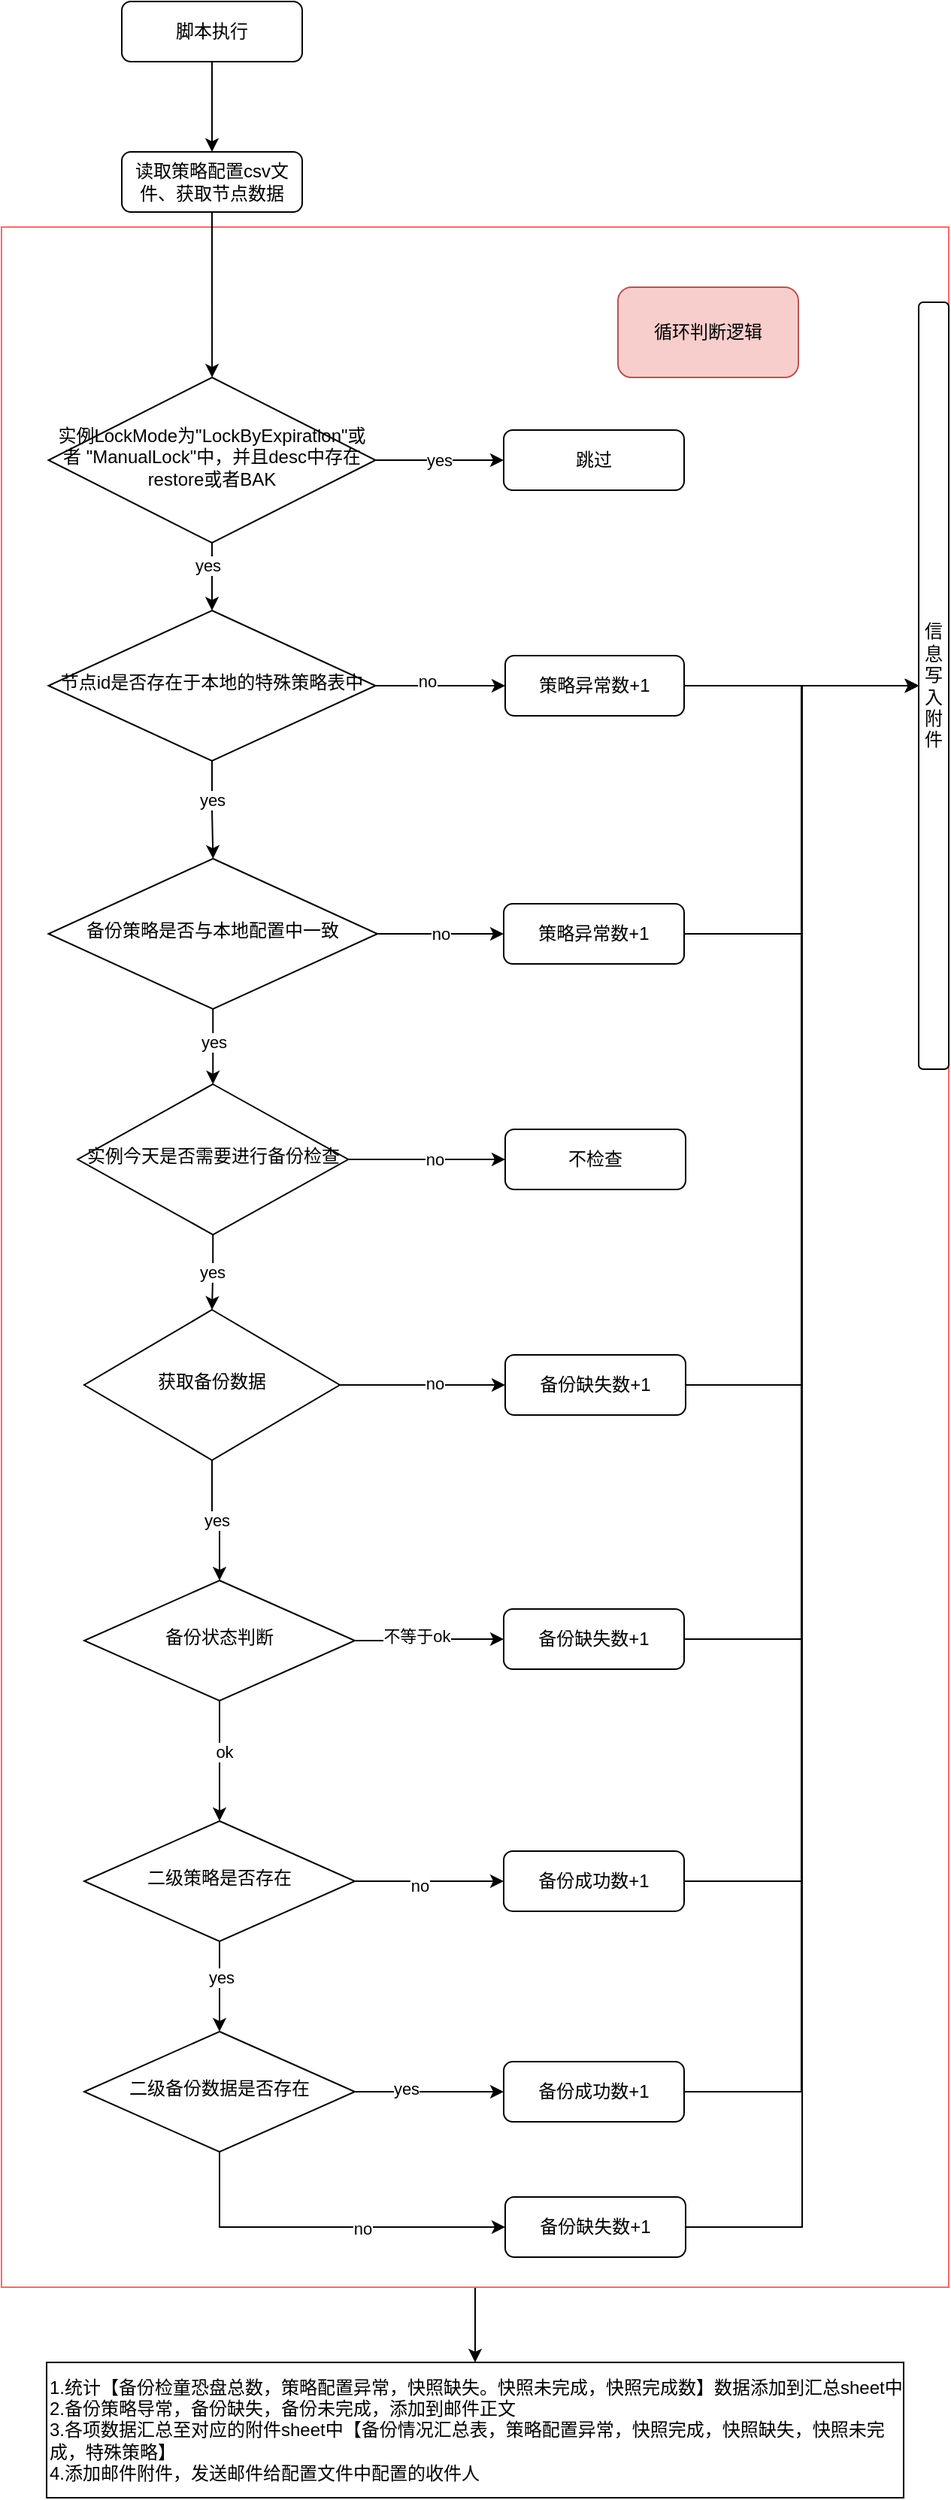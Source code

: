 <mxfile version="24.7.17">
  <diagram id="C5RBs43oDa-KdzZeNtuy" name="Page-1">
    <mxGraphModel dx="1026" dy="614" grid="1" gridSize="10" guides="1" tooltips="1" connect="1" arrows="1" fold="1" page="1" pageScale="1" pageWidth="827" pageHeight="1169" math="0" shadow="0">
      <root>
        <mxCell id="WIyWlLk6GJQsqaUBKTNV-0" />
        <mxCell id="WIyWlLk6GJQsqaUBKTNV-1" parent="WIyWlLk6GJQsqaUBKTNV-0" />
        <mxCell id="ji-AY086nkE0llclrPv6-63" style="edgeStyle=orthogonalEdgeStyle;rounded=0;orthogonalLoop=1;jettySize=auto;html=1;" parent="WIyWlLk6GJQsqaUBKTNV-1" source="ji-AY086nkE0llclrPv6-61" target="ji-AY086nkE0llclrPv6-60" edge="1">
          <mxGeometry relative="1" as="geometry" />
        </mxCell>
        <mxCell id="ji-AY086nkE0llclrPv6-61" value="" style="rounded=0;whiteSpace=wrap;html=1;textOpacity=1;labelBorderColor=#FF6666;labelBackgroundColor=#FF6666;strokeColor=#FF6666;" parent="WIyWlLk6GJQsqaUBKTNV-1" vertex="1">
          <mxGeometry x="80" y="230" width="630" height="1370" as="geometry" />
        </mxCell>
        <mxCell id="ji-AY086nkE0llclrPv6-3" value="" style="edgeStyle=orthogonalEdgeStyle;rounded=0;orthogonalLoop=1;jettySize=auto;html=1;" parent="WIyWlLk6GJQsqaUBKTNV-1" source="WIyWlLk6GJQsqaUBKTNV-3" target="ji-AY086nkE0llclrPv6-1" edge="1">
          <mxGeometry relative="1" as="geometry" />
        </mxCell>
        <mxCell id="WIyWlLk6GJQsqaUBKTNV-3" value="脚本执行" style="rounded=1;whiteSpace=wrap;html=1;fontSize=12;glass=0;strokeWidth=1;shadow=0;" parent="WIyWlLk6GJQsqaUBKTNV-1" vertex="1">
          <mxGeometry x="160" y="80" width="120" height="40" as="geometry" />
        </mxCell>
        <mxCell id="ji-AY086nkE0llclrPv6-5" value="" style="edgeStyle=orthogonalEdgeStyle;rounded=0;orthogonalLoop=1;jettySize=auto;html=1;" parent="WIyWlLk6GJQsqaUBKTNV-1" source="ji-AY086nkE0llclrPv6-1" target="ji-AY086nkE0llclrPv6-4" edge="1">
          <mxGeometry relative="1" as="geometry" />
        </mxCell>
        <mxCell id="ji-AY086nkE0llclrPv6-1" value="读取策略配置csv文件、获取节点数据" style="rounded=1;whiteSpace=wrap;html=1;fontSize=12;glass=0;strokeWidth=1;shadow=0;" parent="WIyWlLk6GJQsqaUBKTNV-1" vertex="1">
          <mxGeometry x="160" y="180" width="120" height="40" as="geometry" />
        </mxCell>
        <mxCell id="ji-AY086nkE0llclrPv6-7" value="yes" style="edgeStyle=orthogonalEdgeStyle;rounded=0;orthogonalLoop=1;jettySize=auto;html=1;exitX=1;exitY=0.5;exitDx=0;exitDy=0;" parent="WIyWlLk6GJQsqaUBKTNV-1" source="ji-AY086nkE0llclrPv6-4" target="ji-AY086nkE0llclrPv6-6" edge="1">
          <mxGeometry relative="1" as="geometry" />
        </mxCell>
        <mxCell id="ji-AY086nkE0llclrPv6-9" value="" style="edgeStyle=orthogonalEdgeStyle;rounded=0;orthogonalLoop=1;jettySize=auto;html=1;" parent="WIyWlLk6GJQsqaUBKTNV-1" source="ji-AY086nkE0llclrPv6-4" target="ji-AY086nkE0llclrPv6-8" edge="1">
          <mxGeometry relative="1" as="geometry" />
        </mxCell>
        <mxCell id="ji-AY086nkE0llclrPv6-28" value="yes" style="edgeLabel;html=1;align=center;verticalAlign=middle;resizable=0;points=[];" parent="ji-AY086nkE0llclrPv6-9" vertex="1" connectable="0">
          <mxGeometry x="-0.333" y="-3" relative="1" as="geometry">
            <mxPoint as="offset" />
          </mxGeometry>
        </mxCell>
        <mxCell id="ji-AY086nkE0llclrPv6-4" value="实例LockMode为&quot;LockByExpiration&quot;或者 &quot;ManualLock&quot;中，并且desc中存在restore或者BAK" style="rhombus;whiteSpace=wrap;html=1;shadow=0;fontFamily=Helvetica;fontSize=12;align=center;strokeWidth=1;spacing=6;spacingTop=-4;" parent="WIyWlLk6GJQsqaUBKTNV-1" vertex="1">
          <mxGeometry x="111.25" y="330" width="217.5" height="110" as="geometry" />
        </mxCell>
        <mxCell id="ji-AY086nkE0llclrPv6-6" value="跳过" style="rounded=1;whiteSpace=wrap;html=1;fontSize=12;glass=0;strokeWidth=1;shadow=0;" parent="WIyWlLk6GJQsqaUBKTNV-1" vertex="1">
          <mxGeometry x="414" y="365" width="120" height="40" as="geometry" />
        </mxCell>
        <mxCell id="ji-AY086nkE0llclrPv6-11" value="" style="edgeStyle=orthogonalEdgeStyle;rounded=0;orthogonalLoop=1;jettySize=auto;html=1;" parent="WIyWlLk6GJQsqaUBKTNV-1" source="ji-AY086nkE0llclrPv6-8" target="ji-AY086nkE0llclrPv6-10" edge="1">
          <mxGeometry relative="1" as="geometry" />
        </mxCell>
        <mxCell id="ji-AY086nkE0llclrPv6-12" value="no" style="edgeLabel;html=1;align=center;verticalAlign=middle;resizable=0;points=[];" parent="ji-AY086nkE0llclrPv6-11" vertex="1" connectable="0">
          <mxGeometry x="-0.22" y="3" relative="1" as="geometry">
            <mxPoint as="offset" />
          </mxGeometry>
        </mxCell>
        <mxCell id="ji-AY086nkE0llclrPv6-17" style="edgeStyle=orthogonalEdgeStyle;rounded=0;orthogonalLoop=1;jettySize=auto;html=1;exitX=0.5;exitY=1;exitDx=0;exitDy=0;" parent="WIyWlLk6GJQsqaUBKTNV-1" source="ji-AY086nkE0llclrPv6-8" target="ji-AY086nkE0llclrPv6-16" edge="1">
          <mxGeometry relative="1" as="geometry" />
        </mxCell>
        <mxCell id="ji-AY086nkE0llclrPv6-27" value="yes" style="edgeLabel;html=1;align=center;verticalAlign=middle;resizable=0;points=[];" parent="ji-AY086nkE0llclrPv6-17" vertex="1" connectable="0">
          <mxGeometry x="-0.209" relative="1" as="geometry">
            <mxPoint as="offset" />
          </mxGeometry>
        </mxCell>
        <mxCell id="ji-AY086nkE0llclrPv6-8" value="节点id是否存在于本地的特殊策略表中" style="rhombus;whiteSpace=wrap;html=1;shadow=0;fontFamily=Helvetica;fontSize=12;align=center;strokeWidth=1;spacing=6;spacingTop=-4;" parent="WIyWlLk6GJQsqaUBKTNV-1" vertex="1">
          <mxGeometry x="111.25" y="485" width="217.5" height="100" as="geometry" />
        </mxCell>
        <mxCell id="ji-AY086nkE0llclrPv6-15" value="" style="edgeStyle=orthogonalEdgeStyle;rounded=0;orthogonalLoop=1;jettySize=auto;html=1;entryX=0;entryY=0.5;entryDx=0;entryDy=0;" parent="WIyWlLk6GJQsqaUBKTNV-1" source="ji-AY086nkE0llclrPv6-10" target="ji-AY086nkE0llclrPv6-13" edge="1">
          <mxGeometry relative="1" as="geometry">
            <mxPoint x="614" y="535" as="targetPoint" />
          </mxGeometry>
        </mxCell>
        <mxCell id="ji-AY086nkE0llclrPv6-10" value="策略异常数+1" style="rounded=1;whiteSpace=wrap;html=1;fontSize=12;glass=0;strokeWidth=1;shadow=0;" parent="WIyWlLk6GJQsqaUBKTNV-1" vertex="1">
          <mxGeometry x="415" y="515" width="119" height="40" as="geometry" />
        </mxCell>
        <mxCell id="ji-AY086nkE0llclrPv6-13" value="信息写入附件" style="rounded=1;whiteSpace=wrap;html=1;" parent="WIyWlLk6GJQsqaUBKTNV-1" vertex="1">
          <mxGeometry x="690" y="280" width="20" height="510" as="geometry" />
        </mxCell>
        <mxCell id="ji-AY086nkE0llclrPv6-19" style="edgeStyle=orthogonalEdgeStyle;rounded=0;orthogonalLoop=1;jettySize=auto;html=1;exitX=1;exitY=0.5;exitDx=0;exitDy=0;" parent="WIyWlLk6GJQsqaUBKTNV-1" source="ji-AY086nkE0llclrPv6-16" target="ji-AY086nkE0llclrPv6-18" edge="1">
          <mxGeometry relative="1" as="geometry" />
        </mxCell>
        <mxCell id="ji-AY086nkE0llclrPv6-26" value="no" style="edgeLabel;html=1;align=center;verticalAlign=middle;resizable=0;points=[];" parent="ji-AY086nkE0llclrPv6-19" vertex="1" connectable="0">
          <mxGeometry relative="1" as="geometry">
            <mxPoint as="offset" />
          </mxGeometry>
        </mxCell>
        <mxCell id="ji-AY086nkE0llclrPv6-22" style="edgeStyle=orthogonalEdgeStyle;rounded=0;orthogonalLoop=1;jettySize=auto;html=1;exitX=0.5;exitY=1;exitDx=0;exitDy=0;" parent="WIyWlLk6GJQsqaUBKTNV-1" source="ji-AY086nkE0llclrPv6-16" target="ji-AY086nkE0llclrPv6-21" edge="1">
          <mxGeometry relative="1" as="geometry" />
        </mxCell>
        <mxCell id="ji-AY086nkE0llclrPv6-29" value="yes" style="edgeLabel;html=1;align=center;verticalAlign=middle;resizable=0;points=[];" parent="ji-AY086nkE0llclrPv6-22" vertex="1" connectable="0">
          <mxGeometry x="-0.12" relative="1" as="geometry">
            <mxPoint as="offset" />
          </mxGeometry>
        </mxCell>
        <mxCell id="ji-AY086nkE0llclrPv6-16" value="备份策略是否与本地配置中一致" style="rhombus;whiteSpace=wrap;html=1;shadow=0;fontFamily=Helvetica;fontSize=12;align=center;strokeWidth=1;spacing=6;spacingTop=-4;" parent="WIyWlLk6GJQsqaUBKTNV-1" vertex="1">
          <mxGeometry x="111.25" y="650" width="218.75" height="100" as="geometry" />
        </mxCell>
        <mxCell id="ji-AY086nkE0llclrPv6-20" style="edgeStyle=orthogonalEdgeStyle;rounded=0;orthogonalLoop=1;jettySize=auto;html=1;exitX=1;exitY=0.5;exitDx=0;exitDy=0;entryX=0;entryY=0.5;entryDx=0;entryDy=0;" parent="WIyWlLk6GJQsqaUBKTNV-1" source="ji-AY086nkE0llclrPv6-18" target="ji-AY086nkE0llclrPv6-13" edge="1">
          <mxGeometry relative="1" as="geometry" />
        </mxCell>
        <mxCell id="ji-AY086nkE0llclrPv6-18" value="策略异常数+1" style="rounded=1;whiteSpace=wrap;html=1;fontSize=12;glass=0;strokeWidth=1;shadow=0;" parent="WIyWlLk6GJQsqaUBKTNV-1" vertex="1">
          <mxGeometry x="414" y="680" width="120" height="40" as="geometry" />
        </mxCell>
        <mxCell id="ji-AY086nkE0llclrPv6-24" style="edgeStyle=orthogonalEdgeStyle;rounded=0;orthogonalLoop=1;jettySize=auto;html=1;exitX=1;exitY=0.5;exitDx=0;exitDy=0;entryX=0;entryY=0.5;entryDx=0;entryDy=0;" parent="WIyWlLk6GJQsqaUBKTNV-1" source="ji-AY086nkE0llclrPv6-21" target="ji-AY086nkE0llclrPv6-23" edge="1">
          <mxGeometry relative="1" as="geometry" />
        </mxCell>
        <mxCell id="ji-AY086nkE0llclrPv6-25" value="no" style="edgeLabel;html=1;align=center;verticalAlign=middle;resizable=0;points=[];" parent="ji-AY086nkE0llclrPv6-24" vertex="1" connectable="0">
          <mxGeometry x="0.099" relative="1" as="geometry">
            <mxPoint as="offset" />
          </mxGeometry>
        </mxCell>
        <mxCell id="ji-AY086nkE0llclrPv6-31" value="yes" style="edgeStyle=orthogonalEdgeStyle;rounded=0;orthogonalLoop=1;jettySize=auto;html=1;exitX=0.5;exitY=1;exitDx=0;exitDy=0;" parent="WIyWlLk6GJQsqaUBKTNV-1" source="ji-AY086nkE0llclrPv6-21" target="ji-AY086nkE0llclrPv6-30" edge="1">
          <mxGeometry relative="1" as="geometry" />
        </mxCell>
        <mxCell id="ji-AY086nkE0llclrPv6-21" value="实例今天是否需要进行备份检查" style="rhombus;whiteSpace=wrap;html=1;shadow=0;fontFamily=Helvetica;fontSize=12;align=center;strokeWidth=1;spacing=6;spacingTop=-4;" parent="WIyWlLk6GJQsqaUBKTNV-1" vertex="1">
          <mxGeometry x="130.63" y="800" width="180" height="100" as="geometry" />
        </mxCell>
        <mxCell id="ji-AY086nkE0llclrPv6-23" value="不检查" style="rounded=1;whiteSpace=wrap;html=1;fontSize=12;glass=0;strokeWidth=1;shadow=0;" parent="WIyWlLk6GJQsqaUBKTNV-1" vertex="1">
          <mxGeometry x="415" y="830" width="120" height="40" as="geometry" />
        </mxCell>
        <mxCell id="ji-AY086nkE0llclrPv6-33" style="edgeStyle=orthogonalEdgeStyle;rounded=0;orthogonalLoop=1;jettySize=auto;html=1;exitX=1;exitY=0.5;exitDx=0;exitDy=0;entryX=0;entryY=0.5;entryDx=0;entryDy=0;" parent="WIyWlLk6GJQsqaUBKTNV-1" source="ji-AY086nkE0llclrPv6-30" target="ji-AY086nkE0llclrPv6-32" edge="1">
          <mxGeometry relative="1" as="geometry" />
        </mxCell>
        <mxCell id="ji-AY086nkE0llclrPv6-36" value="no" style="edgeLabel;html=1;align=center;verticalAlign=middle;resizable=0;points=[];" parent="ji-AY086nkE0llclrPv6-33" vertex="1" connectable="0">
          <mxGeometry x="0.145" y="1" relative="1" as="geometry">
            <mxPoint as="offset" />
          </mxGeometry>
        </mxCell>
        <mxCell id="ji-AY086nkE0llclrPv6-38" value="yes" style="edgeStyle=orthogonalEdgeStyle;rounded=0;orthogonalLoop=1;jettySize=auto;html=1;exitX=0.5;exitY=1;exitDx=0;exitDy=0;entryX=0.5;entryY=0;entryDx=0;entryDy=0;" parent="WIyWlLk6GJQsqaUBKTNV-1" source="ji-AY086nkE0llclrPv6-30" target="ji-AY086nkE0llclrPv6-39" edge="1">
          <mxGeometry relative="1" as="geometry">
            <mxPoint x="220.63" y="1100" as="targetPoint" />
          </mxGeometry>
        </mxCell>
        <mxCell id="ji-AY086nkE0llclrPv6-30" value="获取备份数据" style="rhombus;whiteSpace=wrap;html=1;shadow=0;fontFamily=Helvetica;fontSize=12;align=center;strokeWidth=1;spacing=6;spacingTop=-4;" parent="WIyWlLk6GJQsqaUBKTNV-1" vertex="1">
          <mxGeometry x="135" y="950" width="170" height="100" as="geometry" />
        </mxCell>
        <mxCell id="ji-AY086nkE0llclrPv6-35" value="" style="edgeStyle=orthogonalEdgeStyle;rounded=0;orthogonalLoop=1;jettySize=auto;html=1;entryX=0;entryY=0.5;entryDx=0;entryDy=0;" parent="WIyWlLk6GJQsqaUBKTNV-1" source="ji-AY086nkE0llclrPv6-32" target="ji-AY086nkE0llclrPv6-13" edge="1">
          <mxGeometry relative="1" as="geometry">
            <mxPoint x="615" y="1000" as="targetPoint" />
          </mxGeometry>
        </mxCell>
        <mxCell id="ji-AY086nkE0llclrPv6-32" value="备份缺失数+1" style="rounded=1;whiteSpace=wrap;html=1;fontSize=12;glass=0;strokeWidth=1;shadow=0;" parent="WIyWlLk6GJQsqaUBKTNV-1" vertex="1">
          <mxGeometry x="415" y="980" width="120" height="40" as="geometry" />
        </mxCell>
        <mxCell id="ji-AY086nkE0llclrPv6-43" style="edgeStyle=orthogonalEdgeStyle;rounded=0;orthogonalLoop=1;jettySize=auto;html=1;entryX=0;entryY=0.5;entryDx=0;entryDy=0;" parent="WIyWlLk6GJQsqaUBKTNV-1" source="ji-AY086nkE0llclrPv6-39" target="ji-AY086nkE0llclrPv6-40" edge="1">
          <mxGeometry relative="1" as="geometry" />
        </mxCell>
        <mxCell id="ji-AY086nkE0llclrPv6-59" value="不等于ok" style="edgeLabel;html=1;align=center;verticalAlign=middle;resizable=0;points=[];" parent="ji-AY086nkE0llclrPv6-43" vertex="1" connectable="0">
          <mxGeometry x="-0.18" y="3" relative="1" as="geometry">
            <mxPoint as="offset" />
          </mxGeometry>
        </mxCell>
        <mxCell id="2q09xZjMxjcUbLXULmVx-1" value="" style="edgeStyle=orthogonalEdgeStyle;rounded=0;orthogonalLoop=1;jettySize=auto;html=1;" edge="1" parent="WIyWlLk6GJQsqaUBKTNV-1" source="ji-AY086nkE0llclrPv6-39" target="2q09xZjMxjcUbLXULmVx-0">
          <mxGeometry relative="1" as="geometry" />
        </mxCell>
        <mxCell id="2q09xZjMxjcUbLXULmVx-2" value="ok" style="edgeLabel;html=1;align=center;verticalAlign=middle;resizable=0;points=[];" vertex="1" connectable="0" parent="2q09xZjMxjcUbLXULmVx-1">
          <mxGeometry x="-0.15" y="3" relative="1" as="geometry">
            <mxPoint as="offset" />
          </mxGeometry>
        </mxCell>
        <mxCell id="ji-AY086nkE0llclrPv6-39" value="备份状态判断" style="rhombus;whiteSpace=wrap;html=1;shadow=0;fontFamily=Helvetica;fontSize=12;align=center;strokeWidth=1;spacing=6;spacingTop=-4;" parent="WIyWlLk6GJQsqaUBKTNV-1" vertex="1">
          <mxGeometry x="135" y="1130" width="180" height="80" as="geometry" />
        </mxCell>
        <mxCell id="ji-AY086nkE0llclrPv6-47" value="" style="edgeStyle=orthogonalEdgeStyle;rounded=0;orthogonalLoop=1;jettySize=auto;html=1;entryX=0;entryY=0.5;entryDx=0;entryDy=0;" parent="WIyWlLk6GJQsqaUBKTNV-1" source="ji-AY086nkE0llclrPv6-40" target="ji-AY086nkE0llclrPv6-13" edge="1">
          <mxGeometry relative="1" as="geometry">
            <mxPoint x="610" y="1090" as="targetPoint" />
          </mxGeometry>
        </mxCell>
        <mxCell id="ji-AY086nkE0llclrPv6-40" value="备份缺失数+1" style="rounded=1;whiteSpace=wrap;html=1;fontSize=12;glass=0;strokeWidth=1;shadow=0;" parent="WIyWlLk6GJQsqaUBKTNV-1" vertex="1">
          <mxGeometry x="414" y="1149" width="120" height="40" as="geometry" />
        </mxCell>
        <mxCell id="ji-AY086nkE0llclrPv6-60" value="1.统计【备份检童恐盘总数，策略配置异常，快照缺失。快照未完成，快照完成数】数据添加到汇总sheet中&lt;br&gt;2.备份策略导常，备份缺失，备份未完成，添加到邮件正文&lt;br&gt;3.各项数据汇总至对应的附件sheet中【备份情况汇总表，策略配置异常，快照完成，快照缺失，快照未完成，特殊策略】&lt;br&gt;4.添加邮件附件，发送邮件给配置文件中配置的收件人" style="rounded=0;whiteSpace=wrap;html=1;align=left;" parent="WIyWlLk6GJQsqaUBKTNV-1" vertex="1">
          <mxGeometry x="110" y="1650" width="570" height="90" as="geometry" />
        </mxCell>
        <mxCell id="ji-AY086nkE0llclrPv6-64" value="循环判断逻辑" style="rounded=1;whiteSpace=wrap;html=1;fillColor=#f8cecc;strokeColor=#b85450;" parent="WIyWlLk6GJQsqaUBKTNV-1" vertex="1">
          <mxGeometry x="490" y="270" width="120" height="60" as="geometry" />
        </mxCell>
        <mxCell id="2q09xZjMxjcUbLXULmVx-4" value="" style="edgeStyle=orthogonalEdgeStyle;rounded=0;orthogonalLoop=1;jettySize=auto;html=1;" edge="1" parent="WIyWlLk6GJQsqaUBKTNV-1" source="2q09xZjMxjcUbLXULmVx-0" target="2q09xZjMxjcUbLXULmVx-3">
          <mxGeometry relative="1" as="geometry" />
        </mxCell>
        <mxCell id="2q09xZjMxjcUbLXULmVx-7" value="no" style="edgeLabel;html=1;align=center;verticalAlign=middle;resizable=0;points=[];" vertex="1" connectable="0" parent="2q09xZjMxjcUbLXULmVx-4">
          <mxGeometry x="-0.14" y="-3" relative="1" as="geometry">
            <mxPoint as="offset" />
          </mxGeometry>
        </mxCell>
        <mxCell id="2q09xZjMxjcUbLXULmVx-9" value="" style="edgeStyle=orthogonalEdgeStyle;rounded=0;orthogonalLoop=1;jettySize=auto;html=1;" edge="1" parent="WIyWlLk6GJQsqaUBKTNV-1" source="2q09xZjMxjcUbLXULmVx-0" target="2q09xZjMxjcUbLXULmVx-8">
          <mxGeometry relative="1" as="geometry" />
        </mxCell>
        <mxCell id="2q09xZjMxjcUbLXULmVx-10" value="yes" style="edgeLabel;html=1;align=center;verticalAlign=middle;resizable=0;points=[];" vertex="1" connectable="0" parent="2q09xZjMxjcUbLXULmVx-9">
          <mxGeometry x="-0.2" y="1" relative="1" as="geometry">
            <mxPoint as="offset" />
          </mxGeometry>
        </mxCell>
        <mxCell id="2q09xZjMxjcUbLXULmVx-0" value="二级策略是否存在" style="rhombus;whiteSpace=wrap;html=1;shadow=0;fontFamily=Helvetica;fontSize=12;align=center;strokeWidth=1;spacing=6;spacingTop=-4;" vertex="1" parent="WIyWlLk6GJQsqaUBKTNV-1">
          <mxGeometry x="135" y="1290" width="180" height="80" as="geometry" />
        </mxCell>
        <mxCell id="2q09xZjMxjcUbLXULmVx-16" style="edgeStyle=orthogonalEdgeStyle;rounded=0;orthogonalLoop=1;jettySize=auto;html=1;entryX=0;entryY=0.5;entryDx=0;entryDy=0;" edge="1" parent="WIyWlLk6GJQsqaUBKTNV-1" source="2q09xZjMxjcUbLXULmVx-3" target="ji-AY086nkE0llclrPv6-13">
          <mxGeometry relative="1" as="geometry" />
        </mxCell>
        <mxCell id="2q09xZjMxjcUbLXULmVx-3" value="备份成功数+1" style="rounded=1;whiteSpace=wrap;html=1;fontSize=12;glass=0;strokeWidth=1;shadow=0;" vertex="1" parent="WIyWlLk6GJQsqaUBKTNV-1">
          <mxGeometry x="414" y="1310" width="120" height="40" as="geometry" />
        </mxCell>
        <mxCell id="2q09xZjMxjcUbLXULmVx-12" value="" style="edgeStyle=orthogonalEdgeStyle;rounded=0;orthogonalLoop=1;jettySize=auto;html=1;" edge="1" parent="WIyWlLk6GJQsqaUBKTNV-1" source="2q09xZjMxjcUbLXULmVx-8" target="2q09xZjMxjcUbLXULmVx-11">
          <mxGeometry relative="1" as="geometry" />
        </mxCell>
        <mxCell id="2q09xZjMxjcUbLXULmVx-13" value="yes" style="edgeLabel;html=1;align=center;verticalAlign=middle;resizable=0;points=[];" vertex="1" connectable="0" parent="2q09xZjMxjcUbLXULmVx-12">
          <mxGeometry x="-0.318" y="2" relative="1" as="geometry">
            <mxPoint as="offset" />
          </mxGeometry>
        </mxCell>
        <mxCell id="2q09xZjMxjcUbLXULmVx-18" style="edgeStyle=orthogonalEdgeStyle;rounded=0;orthogonalLoop=1;jettySize=auto;html=1;entryX=0;entryY=0.5;entryDx=0;entryDy=0;" edge="1" parent="WIyWlLk6GJQsqaUBKTNV-1" source="2q09xZjMxjcUbLXULmVx-8" target="2q09xZjMxjcUbLXULmVx-17">
          <mxGeometry relative="1" as="geometry">
            <Array as="points">
              <mxPoint x="225" y="1560" />
            </Array>
          </mxGeometry>
        </mxCell>
        <mxCell id="2q09xZjMxjcUbLXULmVx-19" value="no" style="edgeLabel;html=1;align=center;verticalAlign=middle;resizable=0;points=[];" vertex="1" connectable="0" parent="2q09xZjMxjcUbLXULmVx-18">
          <mxGeometry x="0.208" y="-1" relative="1" as="geometry">
            <mxPoint as="offset" />
          </mxGeometry>
        </mxCell>
        <mxCell id="2q09xZjMxjcUbLXULmVx-8" value="二级备份数据是否存在" style="rhombus;whiteSpace=wrap;html=1;shadow=0;fontFamily=Helvetica;fontSize=12;align=center;strokeWidth=1;spacing=6;spacingTop=-4;" vertex="1" parent="WIyWlLk6GJQsqaUBKTNV-1">
          <mxGeometry x="135" y="1430" width="180" height="80" as="geometry" />
        </mxCell>
        <mxCell id="2q09xZjMxjcUbLXULmVx-15" style="edgeStyle=orthogonalEdgeStyle;rounded=0;orthogonalLoop=1;jettySize=auto;html=1;exitX=1;exitY=0.5;exitDx=0;exitDy=0;entryX=0;entryY=0.5;entryDx=0;entryDy=0;" edge="1" parent="WIyWlLk6GJQsqaUBKTNV-1" source="2q09xZjMxjcUbLXULmVx-11" target="ji-AY086nkE0llclrPv6-13">
          <mxGeometry relative="1" as="geometry" />
        </mxCell>
        <mxCell id="2q09xZjMxjcUbLXULmVx-11" value="备份成功数+1" style="rounded=1;whiteSpace=wrap;html=1;fontSize=12;glass=0;strokeWidth=1;shadow=0;" vertex="1" parent="WIyWlLk6GJQsqaUBKTNV-1">
          <mxGeometry x="414" y="1450" width="120" height="40" as="geometry" />
        </mxCell>
        <mxCell id="2q09xZjMxjcUbLXULmVx-20" style="edgeStyle=orthogonalEdgeStyle;rounded=0;orthogonalLoop=1;jettySize=auto;html=1;entryX=0;entryY=0.5;entryDx=0;entryDy=0;" edge="1" parent="WIyWlLk6GJQsqaUBKTNV-1" source="2q09xZjMxjcUbLXULmVx-17" target="ji-AY086nkE0llclrPv6-13">
          <mxGeometry relative="1" as="geometry" />
        </mxCell>
        <mxCell id="2q09xZjMxjcUbLXULmVx-17" value="备份缺失数+1" style="rounded=1;whiteSpace=wrap;html=1;fontSize=12;glass=0;strokeWidth=1;shadow=0;" vertex="1" parent="WIyWlLk6GJQsqaUBKTNV-1">
          <mxGeometry x="415" y="1540" width="120" height="40" as="geometry" />
        </mxCell>
      </root>
    </mxGraphModel>
  </diagram>
</mxfile>
